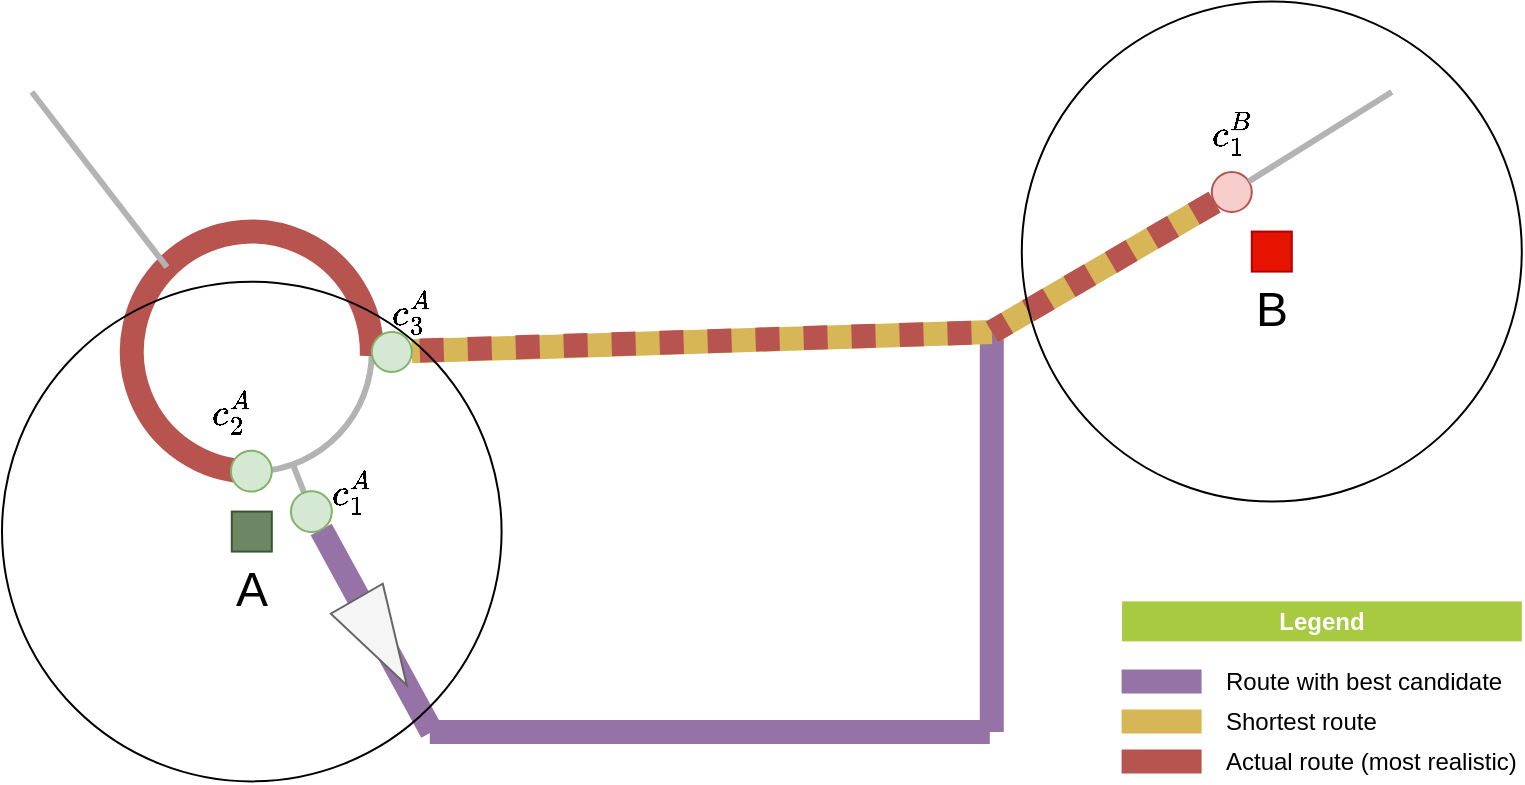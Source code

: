 <?xml version="1.0"?>
<mxfile version="13.5.1" pages="6">
  <diagram name="Cluster Motivation Simple" id="oRy2fNzNdOa_L62ZQWTx">
    <mxGraphModel dx="2" dy="1" grid="1" gridSize="10" guides="1" tooltips="1" connect="1" arrows="1" fold="1" page="1" pageScale="1" pageWidth="827" pageHeight="1169" math="1" shadow="0">
      <root>
        <mxCell id="G-pxlVZhkgJDdegGtomH-0"/>
        <mxCell id="G-pxlVZhkgJDdegGtomH-1" parent="G-pxlVZhkgJDdegGtomH-0"/>
        <mxCell id="G-pxlVZhkgJDdegGtomH-5" value="" style="endArrow=none;html=1;strokeColor=#9673a6;strokeWidth=12;fillColor=#e1d5e7;" parent="G-pxlVZhkgJDdegGtomH-1" edge="1">
          <mxGeometry width="50" height="50" relative="1" as="geometry">
            <mxPoint x="534.9" y="440" as="sourcePoint"/>
            <mxPoint x="534.9" y="240" as="targetPoint"/>
          </mxGeometry>
        </mxCell>
        <mxCell id="G-pxlVZhkgJDdegGtomH-10" value="" style="endArrow=none;html=1;strokeWidth=12;strokeColor=#d6b656;fillColor=#fff2cc;" parent="G-pxlVZhkgJDdegGtomH-1" source="G-pxlVZhkgJDdegGtomH-22" edge="1">
          <mxGeometry width="50" height="50" relative="1" as="geometry">
            <mxPoint x="243.55" y="260" as="sourcePoint"/>
            <mxPoint x="534.9" y="240" as="targetPoint"/>
          </mxGeometry>
        </mxCell>
        <mxCell id="G-pxlVZhkgJDdegGtomH-8" value="" style="endArrow=none;html=1;strokeWidth=12;strokeColor=#b85450;exitX=1;exitY=0.5;exitDx=0;exitDy=0;fillColor=#f8cecc;dashed=1;dashPattern=1 1;" parent="G-pxlVZhkgJDdegGtomH-1" edge="1">
          <mxGeometry width="50" height="50" relative="1" as="geometry">
            <mxPoint x="224.9" y="250" as="sourcePoint"/>
            <mxPoint x="534.9" y="240" as="targetPoint"/>
          </mxGeometry>
        </mxCell>
        <mxCell id="G-pxlVZhkgJDdegGtomH-11" value="" style="endArrow=none;html=1;strokeColor=#d6b656;strokeWidth=12;fillColor=#fff2cc;" parent="G-pxlVZhkgJDdegGtomH-1" source="G-pxlVZhkgJDdegGtomH-30" edge="1">
          <mxGeometry width="50" height="50" relative="1" as="geometry">
            <mxPoint x="664.903" y="185.023" as="sourcePoint"/>
            <mxPoint x="534.9" y="240" as="targetPoint"/>
          </mxGeometry>
        </mxCell>
        <mxCell id="G-pxlVZhkgJDdegGtomH-9" value="" style="endArrow=none;html=1;strokeColor=#b85450;strokeWidth=12;fillColor=#f8cecc;dashed=1;dashPattern=1 1;" parent="G-pxlVZhkgJDdegGtomH-1" source="G-pxlVZhkgJDdegGtomH-30" edge="1">
          <mxGeometry width="50" height="50" relative="1" as="geometry">
            <mxPoint x="646.253" y="175.023" as="sourcePoint"/>
            <mxPoint x="534.9" y="240" as="targetPoint"/>
          </mxGeometry>
        </mxCell>
        <mxCell id="G-pxlVZhkgJDdegGtomH-3" value="" style="verticalLabelPosition=bottom;verticalAlign=top;html=1;shape=mxgraph.basic.arc;startAngle=0.247;endAngle=0.245;strokeColor=#B3B3B3;strokeWidth=3;fillColor=none;rotation=90;" parent="G-pxlVZhkgJDdegGtomH-1" vertex="1">
          <mxGeometry x="104.9" y="189.79" width="120" height="120" as="geometry"/>
        </mxCell>
        <mxCell id="G-pxlVZhkgJDdegGtomH-2" value="" style="verticalLabelPosition=bottom;verticalAlign=top;html=1;shape=mxgraph.basic.arc;startAngle=0.25;endAngle=0.006;strokeColor=#b85450;strokeWidth=12;fillColor=#f8cecc;rotation=90;" parent="G-pxlVZhkgJDdegGtomH-1" vertex="1">
          <mxGeometry x="104.9" y="189.79" width="120" height="120" as="geometry"/>
        </mxCell>
        <mxCell id="G-pxlVZhkgJDdegGtomH-6" value="" style="endArrow=none;html=1;strokeColor=#9673a6;strokeWidth=12;fillColor=#e1d5e7;" parent="G-pxlVZhkgJDdegGtomH-1" edge="1">
          <mxGeometry width="50" height="50" relative="1" as="geometry">
            <mxPoint x="533.9" y="440" as="sourcePoint"/>
            <mxPoint x="253.9" y="440" as="targetPoint"/>
          </mxGeometry>
        </mxCell>
        <mxCell id="G-pxlVZhkgJDdegGtomH-7" value="" style="endArrow=none;html=1;strokeColor=#9673a6;strokeWidth=12;fillColor=#e1d5e7;" parent="G-pxlVZhkgJDdegGtomH-1" target="G-pxlVZhkgJDdegGtomH-27" edge="1">
          <mxGeometry width="50" height="50" relative="1" as="geometry">
            <mxPoint x="254.9" y="440" as="sourcePoint"/>
            <mxPoint x="188.486" y="331.052" as="targetPoint"/>
          </mxGeometry>
        </mxCell>
        <mxCell id="G-pxlVZhkgJDdegGtomH-12" value="" style="ellipse;whiteSpace=wrap;html=1;aspect=fixed;fillColor=none;" parent="G-pxlVZhkgJDdegGtomH-1" vertex="1">
          <mxGeometry x="549.9" y="74.79" width="250" height="250" as="geometry"/>
        </mxCell>
        <mxCell id="G-pxlVZhkgJDdegGtomH-13" value="" style="ellipse;whiteSpace=wrap;html=1;aspect=fixed;fillColor=none;" parent="G-pxlVZhkgJDdegGtomH-1" vertex="1">
          <mxGeometry x="40.0" y="214.9" width="249.79" height="249.79" as="geometry"/>
        </mxCell>
        <mxCell id="G-pxlVZhkgJDdegGtomH-18" value="" style="endArrow=none;html=1;strokeColor=#B3B3B3;strokeWidth=3;entryX=0.962;entryY=0.332;entryDx=0;entryDy=0;entryPerimeter=0;" parent="G-pxlVZhkgJDdegGtomH-1" source="G-pxlVZhkgJDdegGtomH-27" target="G-pxlVZhkgJDdegGtomH-3" edge="1">
          <mxGeometry width="50" height="50" relative="1" as="geometry">
            <mxPoint x="254.9" y="440" as="sourcePoint"/>
            <mxPoint x="184.1" y="306.4" as="targetPoint"/>
          </mxGeometry>
        </mxCell>
        <mxCell id="G-pxlVZhkgJDdegGtomH-19" value="" style="endArrow=none;html=1;strokeColor=#B3B3B3;strokeWidth=3;entryX=0;entryY=0;entryDx=0;entryDy=0;" parent="G-pxlVZhkgJDdegGtomH-1" edge="1">
          <mxGeometry width="50" height="50" relative="1" as="geometry">
            <mxPoint x="54.9" y="120" as="sourcePoint"/>
            <mxPoint x="122.474" y="207.574" as="targetPoint"/>
          </mxGeometry>
        </mxCell>
        <mxCell id="G-pxlVZhkgJDdegGtomH-20" value="&lt;br&gt;&lt;br&gt;A" style="whiteSpace=wrap;html=1;rounded=0;shadow=0;strokeWidth=1;fillColor=#6d8764;fontSize=24;align=right;strokeColor=#3A5431;" parent="G-pxlVZhkgJDdegGtomH-1" vertex="1">
          <mxGeometry x="154.9" y="329.79" width="20" height="20" as="geometry"/>
        </mxCell>
        <mxCell id="G-pxlVZhkgJDdegGtomH-21" value="&lt;br&gt;&lt;br&gt;B" style="whiteSpace=wrap;html=1;rounded=0;shadow=0;strokeWidth=1;fillColor=#e51400;fontSize=24;align=right;strokeColor=#B20000;" parent="G-pxlVZhkgJDdegGtomH-1" vertex="1">
          <mxGeometry x="664.9" y="189.79" width="20" height="20" as="geometry"/>
        </mxCell>
        <mxCell id="G-pxlVZhkgJDdegGtomH-22" value="" style="ellipse;whiteSpace=wrap;html=1;aspect=fixed;fillColor=#d5e8d4;strokeColor=#82b366;rotation=5;" parent="G-pxlVZhkgJDdegGtomH-1" vertex="1">
          <mxGeometry x="224.9" y="240" width="20" height="20" as="geometry"/>
        </mxCell>
        <mxCell id="G-pxlVZhkgJDdegGtomH-23" value="&lt;div&gt;&lt;font style=&quot;font-size: 16px&quot;&gt;`c_2^A`&lt;/font&gt;&lt;/div&gt;" style="text;html=1;strokeColor=none;fillColor=none;align=center;verticalAlign=middle;whiteSpace=wrap;rounded=0;fontColor=#000000;" parent="G-pxlVZhkgJDdegGtomH-1" vertex="1">
          <mxGeometry x="134.9" y="270" width="40" height="20" as="geometry"/>
        </mxCell>
        <mxCell id="G-pxlVZhkgJDdegGtomH-24" value="&lt;div&gt;&lt;font style=&quot;font-size: 16px&quot;&gt;`c_1^A`&lt;/font&gt;&lt;/div&gt;" style="text;html=1;strokeColor=none;fillColor=none;align=center;verticalAlign=middle;whiteSpace=wrap;rounded=0;fontColor=#000000;" parent="G-pxlVZhkgJDdegGtomH-1" vertex="1">
          <mxGeometry x="194.9" y="309.79" width="40" height="20" as="geometry"/>
        </mxCell>
        <mxCell id="G-pxlVZhkgJDdegGtomH-25" value="&lt;div&gt;&lt;font style=&quot;font-size: 16px&quot;&gt;`c_3^A`&lt;/font&gt;&lt;/div&gt;" style="text;html=1;strokeColor=none;fillColor=none;align=center;verticalAlign=middle;whiteSpace=wrap;rounded=0;fontColor=#000000;" parent="G-pxlVZhkgJDdegGtomH-1" vertex="1">
          <mxGeometry x="224.9" y="220" width="40" height="20" as="geometry"/>
        </mxCell>
        <mxCell id="G-pxlVZhkgJDdegGtomH-26" value="&lt;div&gt;&lt;font style=&quot;font-size: 16px&quot;&gt;`c_1^B`&lt;/font&gt;&lt;/div&gt;" style="text;html=1;strokeColor=none;fillColor=none;align=center;verticalAlign=middle;whiteSpace=wrap;rounded=0;fontColor=#000000;" parent="G-pxlVZhkgJDdegGtomH-1" vertex="1">
          <mxGeometry x="634.9" y="130" width="40" height="20" as="geometry"/>
        </mxCell>
        <mxCell id="G-pxlVZhkgJDdegGtomH-27" value="" style="ellipse;whiteSpace=wrap;html=1;aspect=fixed;fillColor=#d5e8d4;strokeColor=#82b366;rotation=5;" parent="G-pxlVZhkgJDdegGtomH-1" vertex="1">
          <mxGeometry x="184.48" y="319.58" width="20.42" height="20.42" as="geometry"/>
        </mxCell>
        <mxCell id="G-pxlVZhkgJDdegGtomH-29" value="" style="ellipse;whiteSpace=wrap;html=1;aspect=fixed;fillColor=#d5e8d4;strokeColor=#82b366;rotation=5;" parent="G-pxlVZhkgJDdegGtomH-1" vertex="1">
          <mxGeometry x="154.48" y="299.37" width="20.42" height="20.42" as="geometry"/>
        </mxCell>
        <mxCell id="G-pxlVZhkgJDdegGtomH-30" value="" style="ellipse;whiteSpace=wrap;html=1;aspect=fixed;fillColor=#f8cecc;strokeColor=#b85450;" parent="G-pxlVZhkgJDdegGtomH-1" vertex="1">
          <mxGeometry x="644.9" y="160" width="20" height="20" as="geometry"/>
        </mxCell>
        <mxCell id="G-pxlVZhkgJDdegGtomH-31" value="" style="endArrow=none;html=1;strokeColor=#B3B3B3;strokeWidth=3;" parent="G-pxlVZhkgJDdegGtomH-1" target="G-pxlVZhkgJDdegGtomH-30" edge="1">
          <mxGeometry width="50" height="50" relative="1" as="geometry">
            <mxPoint x="734.9" y="120" as="sourcePoint"/>
            <mxPoint x="534.9" y="240" as="targetPoint"/>
          </mxGeometry>
        </mxCell>
        <mxCell id="G-pxlVZhkgJDdegGtomH-32" value="" style="triangle;whiteSpace=wrap;html=1;strokeColor=#666666;strokeWidth=1;fillColor=#f5f5f5;fontColor=#333333;rotation=60;" parent="G-pxlVZhkgJDdegGtomH-1" vertex="1">
          <mxGeometry x="204.9" y="380" width="50" height="30" as="geometry"/>
        </mxCell>
        <mxCell id="G-pxlVZhkgJDdegGtomH-46" value="&lt;b&gt;Legend&lt;/b&gt;" style="text;html=1;strokeColor=none;align=center;verticalAlign=middle;whiteSpace=wrap;rounded=0;fillColor=#a8ca40;fontColor=#FFFFFF;" parent="G-pxlVZhkgJDdegGtomH-1" vertex="1">
          <mxGeometry x="600.01" y="374.69" width="199.89" height="20" as="geometry"/>
        </mxCell>
        <mxCell id="G-pxlVZhkgJDdegGtomH-47" value="Route with best candidate" style="text;html=1;strokeColor=none;fillColor=none;align=left;verticalAlign=middle;whiteSpace=wrap;rounded=0;" parent="G-pxlVZhkgJDdegGtomH-1" vertex="1">
          <mxGeometry x="650.43" y="404.69" width="149.47" height="20" as="geometry"/>
        </mxCell>
        <mxCell id="G-pxlVZhkgJDdegGtomH-48" value="" style="curved=1;html=1;strokeColor=#d6b656;fontColor=#000000;fontSize=11;rounded=1;strokeWidth=12;fillColor=#fff2cc;endArrow=none;" parent="G-pxlVZhkgJDdegGtomH-1" edge="1">
          <mxGeometry width="50" height="50" relative="1" as="geometry">
            <mxPoint x="599.8" y="434.69" as="sourcePoint"/>
            <mxPoint x="639.8" y="434.69" as="targetPoint"/>
            <Array as="points"/>
          </mxGeometry>
        </mxCell>
        <mxCell id="G-pxlVZhkgJDdegGtomH-49" value="&lt;span style=&quot;text-align: right&quot;&gt;Shortest route&lt;/span&gt;" style="text;html=1;strokeColor=none;fillColor=none;align=left;verticalAlign=middle;whiteSpace=wrap;rounded=0;" parent="G-pxlVZhkgJDdegGtomH-1" vertex="1">
          <mxGeometry x="650.43" y="424.69" width="89.37" height="20" as="geometry"/>
        </mxCell>
        <mxCell id="G-pxlVZhkgJDdegGtomH-50" value="" style="endArrow=none;html=1;strokeWidth=12;fillColor=#e1d5e7;strokeColor=#9673a6;" parent="G-pxlVZhkgJDdegGtomH-1" edge="1">
          <mxGeometry width="50" height="50" relative="1" as="geometry">
            <mxPoint x="639.8" y="414.69" as="sourcePoint"/>
            <mxPoint x="599.8" y="414.69" as="targetPoint"/>
          </mxGeometry>
        </mxCell>
        <mxCell id="G-pxlVZhkgJDdegGtomH-51" value="&lt;div style=&quot;text-align: right&quot;&gt;&lt;span&gt;Actual route (most realistic)&lt;/span&gt;&lt;/div&gt;" style="text;html=1;strokeColor=none;fillColor=none;align=left;verticalAlign=middle;whiteSpace=wrap;rounded=0;" parent="G-pxlVZhkgJDdegGtomH-1" vertex="1">
          <mxGeometry x="650.43" y="444.69" width="149.47" height="20" as="geometry"/>
        </mxCell>
        <mxCell id="G-pxlVZhkgJDdegGtomH-53" value="" style="curved=1;html=1;strokeColor=#b85450;fontColor=#000000;fontSize=11;rounded=1;strokeWidth=12;fillColor=#f8cecc;endArrow=none;" parent="G-pxlVZhkgJDdegGtomH-1" edge="1">
          <mxGeometry width="50" height="50" relative="1" as="geometry">
            <mxPoint x="599.8" y="454.69" as="sourcePoint"/>
            <mxPoint x="639.8" y="454.69" as="targetPoint"/>
            <Array as="points"/>
          </mxGeometry>
        </mxCell>
      </root>
    </mxGraphModel>
  </diagram>
</mxfile>
